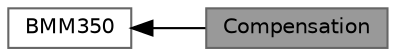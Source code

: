 digraph "Compensation"
{
 // LATEX_PDF_SIZE
  bgcolor="transparent";
  edge [fontname=Helvetica,fontsize=10,labelfontname=Helvetica,labelfontsize=10];
  node [fontname=Helvetica,fontsize=10,shape=box,height=0.2,width=0.4];
  rankdir=LR;
  Node2 [id="Node000002",label="BMM350",height=0.2,width=0.4,color="grey40", fillcolor="white", style="filled",URL="$group__bmm350.html",tooltip="Sensor driver for BMM350 sensor."];
  Node1 [id="Node000001",label="Compensation",height=0.2,width=0.4,color="gray40", fillcolor="grey60", style="filled", fontcolor="black",tooltip="Compensation for mag x,y,z axis and temperature API."];
  Node2->Node1 [shape=plaintext, dir="back", style="solid"];
}
